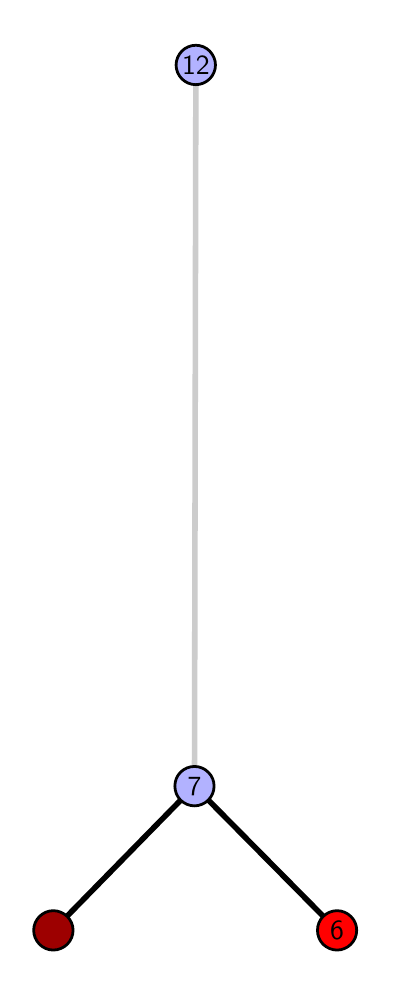 \begingroup%
\makeatletter%
\begin{pgfpicture}%
\pgfpathrectangle{\pgfpointorigin}{\pgfqpoint{1.691in}{4.7in}}%
\pgfusepath{use as bounding box, clip}%
\begin{pgfscope}%
\pgfsetbuttcap%
\pgfsetmiterjoin%
\definecolor{currentfill}{rgb}{1.0,1.0,1.0}%
\pgfsetfillcolor{currentfill}%
\pgfsetlinewidth{0.0pt}%
\definecolor{currentstroke}{rgb}{1.0,1.0,1.0}%
\pgfsetstrokecolor{currentstroke}%
\pgfsetdash{}{0pt}%
\pgfpathmoveto{\pgfqpoint{0.0in}{0.0in}}%
\pgfpathlineto{\pgfqpoint{1.691in}{0.0in}}%
\pgfpathlineto{\pgfqpoint{1.691in}{4.7in}}%
\pgfpathlineto{\pgfqpoint{0.0in}{4.7in}}%
\pgfpathlineto{\pgfqpoint{0.0in}{0.0in}}%
\pgfpathclose%
\pgfusepath{fill}%
\end{pgfscope}%
\begin{pgfscope}%
\pgfsetbuttcap%
\pgfsetmiterjoin%
\definecolor{currentfill}{rgb}{1.0,1.0,1.0}%
\pgfsetfillcolor{currentfill}%
\pgfsetlinewidth{0.0pt}%
\definecolor{currentstroke}{rgb}{0.0,0.0,0.0}%
\pgfsetstrokecolor{currentstroke}%
\pgfsetstrokeopacity{0.0}%
\pgfsetdash{}{0pt}%
\pgfpathmoveto{\pgfqpoint{0.1in}{0.1in}}%
\pgfpathlineto{\pgfqpoint{1.575in}{0.1in}}%
\pgfpathlineto{\pgfqpoint{1.575in}{4.6in}}%
\pgfpathlineto{\pgfqpoint{0.1in}{4.6in}}%
\pgfpathlineto{\pgfqpoint{0.1in}{0.1in}}%
\pgfpathclose%
\pgfusepath{fill}%
\end{pgfscope}%
\begin{pgfscope}%
\pgfpathrectangle{\pgfqpoint{0.1in}{0.1in}}{\pgfqpoint{1.475in}{4.5in}}%
\pgfusepath{clip}%
\pgfsetrectcap%
\pgfsetroundjoin%
\pgfsetlinewidth{2.007pt}%
\definecolor{currentstroke}{rgb}{0.0,0.0,0.0}%
\pgfsetstrokecolor{currentstroke}%
\pgfsetdash{}{0pt}%
\pgfpathmoveto{\pgfqpoint{1.547in}{0.187in}}%
\pgfpathlineto{\pgfqpoint{0.834in}{0.908in}}%
\pgfusepath{stroke}%
\end{pgfscope}%
\begin{pgfscope}%
\pgfpathrectangle{\pgfqpoint{0.1in}{0.1in}}{\pgfqpoint{1.475in}{4.5in}}%
\pgfusepath{clip}%
\pgfsetrectcap%
\pgfsetroundjoin%
\pgfsetlinewidth{2.007pt}%
\definecolor{currentstroke}{rgb}{0.0,0.0,0.0}%
\pgfsetstrokecolor{currentstroke}%
\pgfsetdash{}{0pt}%
\pgfpathmoveto{\pgfqpoint{0.128in}{0.187in}}%
\pgfpathlineto{\pgfqpoint{0.834in}{0.908in}}%
\pgfusepath{stroke}%
\end{pgfscope}%
\begin{pgfscope}%
\pgfpathrectangle{\pgfqpoint{0.1in}{0.1in}}{\pgfqpoint{1.475in}{4.5in}}%
\pgfusepath{clip}%
\pgfsetrectcap%
\pgfsetroundjoin%
\pgfsetlinewidth{2.007pt}%
\definecolor{currentstroke}{rgb}{0.8,0.8,0.8}%
\pgfsetstrokecolor{currentstroke}%
\pgfsetdash{}{0pt}%
\pgfpathmoveto{\pgfqpoint{0.834in}{0.908in}}%
\pgfpathlineto{\pgfqpoint{0.841in}{4.513in}}%
\pgfusepath{stroke}%
\end{pgfscope}%
\begin{pgfscope}%
\pgfsetbuttcap%
\pgfsetroundjoin%
\definecolor{currentfill}{rgb}{0.7,0.7,1.0}%
\pgfsetfillcolor{currentfill}%
\pgfsetlinewidth{1.004pt}%
\definecolor{currentstroke}{rgb}{0.0,0.0,0.0}%
\pgfsetstrokecolor{currentstroke}%
\pgfsetdash{}{0pt}%
\pgfpathmoveto{\pgfqpoint{0.834in}{0.809in}}%
\pgfpathcurveto{\pgfqpoint{0.86in}{0.809in}}{\pgfqpoint{0.885in}{0.82in}}{\pgfqpoint{0.903in}{0.838in}}%
\pgfpathcurveto{\pgfqpoint{0.922in}{0.857in}}{\pgfqpoint{0.932in}{0.882in}}{\pgfqpoint{0.932in}{0.908in}}%
\pgfpathcurveto{\pgfqpoint{0.932in}{0.934in}}{\pgfqpoint{0.922in}{0.959in}}{\pgfqpoint{0.903in}{0.977in}}%
\pgfpathcurveto{\pgfqpoint{0.885in}{0.996in}}{\pgfqpoint{0.86in}{1.006in}}{\pgfqpoint{0.834in}{1.006in}}%
\pgfpathcurveto{\pgfqpoint{0.808in}{1.006in}}{\pgfqpoint{0.783in}{0.996in}}{\pgfqpoint{0.764in}{0.977in}}%
\pgfpathcurveto{\pgfqpoint{0.746in}{0.959in}}{\pgfqpoint{0.736in}{0.934in}}{\pgfqpoint{0.736in}{0.908in}}%
\pgfpathcurveto{\pgfqpoint{0.736in}{0.882in}}{\pgfqpoint{0.746in}{0.857in}}{\pgfqpoint{0.764in}{0.838in}}%
\pgfpathcurveto{\pgfqpoint{0.783in}{0.82in}}{\pgfqpoint{0.808in}{0.809in}}{\pgfqpoint{0.834in}{0.809in}}%
\pgfpathlineto{\pgfqpoint{0.834in}{0.809in}}%
\pgfpathclose%
\pgfusepath{stroke,fill}%
\end{pgfscope}%
\begin{pgfscope}%
\pgfsetbuttcap%
\pgfsetroundjoin%
\definecolor{currentfill}{rgb}{0.7,0.7,1.0}%
\pgfsetfillcolor{currentfill}%
\pgfsetlinewidth{1.004pt}%
\definecolor{currentstroke}{rgb}{0.0,0.0,0.0}%
\pgfsetstrokecolor{currentstroke}%
\pgfsetdash{}{0pt}%
\pgfpathmoveto{\pgfqpoint{0.841in}{4.415in}}%
\pgfpathcurveto{\pgfqpoint{0.867in}{4.415in}}{\pgfqpoint{0.892in}{4.426in}}{\pgfqpoint{0.91in}{4.444in}}%
\pgfpathcurveto{\pgfqpoint{0.928in}{4.462in}}{\pgfqpoint{0.939in}{4.487in}}{\pgfqpoint{0.939in}{4.513in}}%
\pgfpathcurveto{\pgfqpoint{0.939in}{4.54in}}{\pgfqpoint{0.928in}{4.564in}}{\pgfqpoint{0.91in}{4.583in}}%
\pgfpathcurveto{\pgfqpoint{0.892in}{4.601in}}{\pgfqpoint{0.867in}{4.612in}}{\pgfqpoint{0.841in}{4.612in}}%
\pgfpathcurveto{\pgfqpoint{0.814in}{4.612in}}{\pgfqpoint{0.789in}{4.601in}}{\pgfqpoint{0.771in}{4.583in}}%
\pgfpathcurveto{\pgfqpoint{0.753in}{4.564in}}{\pgfqpoint{0.742in}{4.54in}}{\pgfqpoint{0.742in}{4.513in}}%
\pgfpathcurveto{\pgfqpoint{0.742in}{4.487in}}{\pgfqpoint{0.753in}{4.462in}}{\pgfqpoint{0.771in}{4.444in}}%
\pgfpathcurveto{\pgfqpoint{0.789in}{4.426in}}{\pgfqpoint{0.814in}{4.415in}}{\pgfqpoint{0.841in}{4.415in}}%
\pgfpathlineto{\pgfqpoint{0.841in}{4.415in}}%
\pgfpathclose%
\pgfusepath{stroke,fill}%
\end{pgfscope}%
\begin{pgfscope}%
\pgfsetbuttcap%
\pgfsetroundjoin%
\definecolor{currentfill}{rgb}{0.614,0.0,0.0}%
\pgfsetfillcolor{currentfill}%
\pgfsetlinewidth{1.004pt}%
\definecolor{currentstroke}{rgb}{0.0,0.0,0.0}%
\pgfsetstrokecolor{currentstroke}%
\pgfsetdash{}{0pt}%
\pgfpathmoveto{\pgfqpoint{0.128in}{0.088in}}%
\pgfpathcurveto{\pgfqpoint{0.154in}{0.088in}}{\pgfqpoint{0.179in}{0.099in}}{\pgfqpoint{0.198in}{0.117in}}%
\pgfpathcurveto{\pgfqpoint{0.216in}{0.136in}}{\pgfqpoint{0.227in}{0.16in}}{\pgfqpoint{0.227in}{0.187in}}%
\pgfpathcurveto{\pgfqpoint{0.227in}{0.213in}}{\pgfqpoint{0.216in}{0.238in}}{\pgfqpoint{0.198in}{0.256in}}%
\pgfpathcurveto{\pgfqpoint{0.179in}{0.274in}}{\pgfqpoint{0.154in}{0.285in}}{\pgfqpoint{0.128in}{0.285in}}%
\pgfpathcurveto{\pgfqpoint{0.102in}{0.285in}}{\pgfqpoint{0.077in}{0.274in}}{\pgfqpoint{0.059in}{0.256in}}%
\pgfpathcurveto{\pgfqpoint{0.041in}{0.238in}}{\pgfqpoint{0.03in}{0.213in}}{\pgfqpoint{0.03in}{0.187in}}%
\pgfpathcurveto{\pgfqpoint{0.03in}{0.16in}}{\pgfqpoint{0.041in}{0.136in}}{\pgfqpoint{0.059in}{0.117in}}%
\pgfpathcurveto{\pgfqpoint{0.077in}{0.099in}}{\pgfqpoint{0.102in}{0.088in}}{\pgfqpoint{0.128in}{0.088in}}%
\pgfpathlineto{\pgfqpoint{0.128in}{0.088in}}%
\pgfpathclose%
\pgfusepath{stroke,fill}%
\end{pgfscope}%
\begin{pgfscope}%
\pgfsetbuttcap%
\pgfsetroundjoin%
\definecolor{currentfill}{rgb}{1.0,0.0,0.0}%
\pgfsetfillcolor{currentfill}%
\pgfsetlinewidth{1.004pt}%
\definecolor{currentstroke}{rgb}{0.0,0.0,0.0}%
\pgfsetstrokecolor{currentstroke}%
\pgfsetdash{}{0pt}%
\pgfpathmoveto{\pgfqpoint{1.547in}{0.088in}}%
\pgfpathcurveto{\pgfqpoint{1.573in}{0.088in}}{\pgfqpoint{1.598in}{0.099in}}{\pgfqpoint{1.616in}{0.117in}}%
\pgfpathcurveto{\pgfqpoint{1.635in}{0.136in}}{\pgfqpoint{1.645in}{0.16in}}{\pgfqpoint{1.645in}{0.187in}}%
\pgfpathcurveto{\pgfqpoint{1.645in}{0.213in}}{\pgfqpoint{1.635in}{0.238in}}{\pgfqpoint{1.616in}{0.256in}}%
\pgfpathcurveto{\pgfqpoint{1.598in}{0.274in}}{\pgfqpoint{1.573in}{0.285in}}{\pgfqpoint{1.547in}{0.285in}}%
\pgfpathcurveto{\pgfqpoint{1.521in}{0.285in}}{\pgfqpoint{1.496in}{0.274in}}{\pgfqpoint{1.477in}{0.256in}}%
\pgfpathcurveto{\pgfqpoint{1.459in}{0.238in}}{\pgfqpoint{1.449in}{0.213in}}{\pgfqpoint{1.449in}{0.187in}}%
\pgfpathcurveto{\pgfqpoint{1.449in}{0.16in}}{\pgfqpoint{1.459in}{0.136in}}{\pgfqpoint{1.477in}{0.117in}}%
\pgfpathcurveto{\pgfqpoint{1.496in}{0.099in}}{\pgfqpoint{1.521in}{0.088in}}{\pgfqpoint{1.547in}{0.088in}}%
\pgfpathlineto{\pgfqpoint{1.547in}{0.088in}}%
\pgfpathclose%
\pgfusepath{stroke,fill}%
\end{pgfscope}%
\begin{pgfscope}%
\definecolor{textcolor}{rgb}{0.0,0.0,0.0}%
\pgfsetstrokecolor{textcolor}%
\pgfsetfillcolor{textcolor}%
\pgftext[x=1.547in,y=0.187in,,]{\color{textcolor}\sffamily\fontsize{10.0}{12.0}\selectfont 6}%
\end{pgfscope}%
\begin{pgfscope}%
\definecolor{textcolor}{rgb}{0.0,0.0,0.0}%
\pgfsetstrokecolor{textcolor}%
\pgfsetfillcolor{textcolor}%
\pgftext[x=0.834in,y=0.908in,,]{\color{textcolor}\sffamily\fontsize{10.0}{12.0}\selectfont 7}%
\end{pgfscope}%
\begin{pgfscope}%
\definecolor{textcolor}{rgb}{0.0,0.0,0.0}%
\pgfsetstrokecolor{textcolor}%
\pgfsetfillcolor{textcolor}%
\pgftext[x=0.841in,y=4.513in,,]{\color{textcolor}\sffamily\fontsize{10.0}{12.0}\selectfont 12}%
\end{pgfscope}%
\end{pgfpicture}%
\makeatother%
\endgroup%
